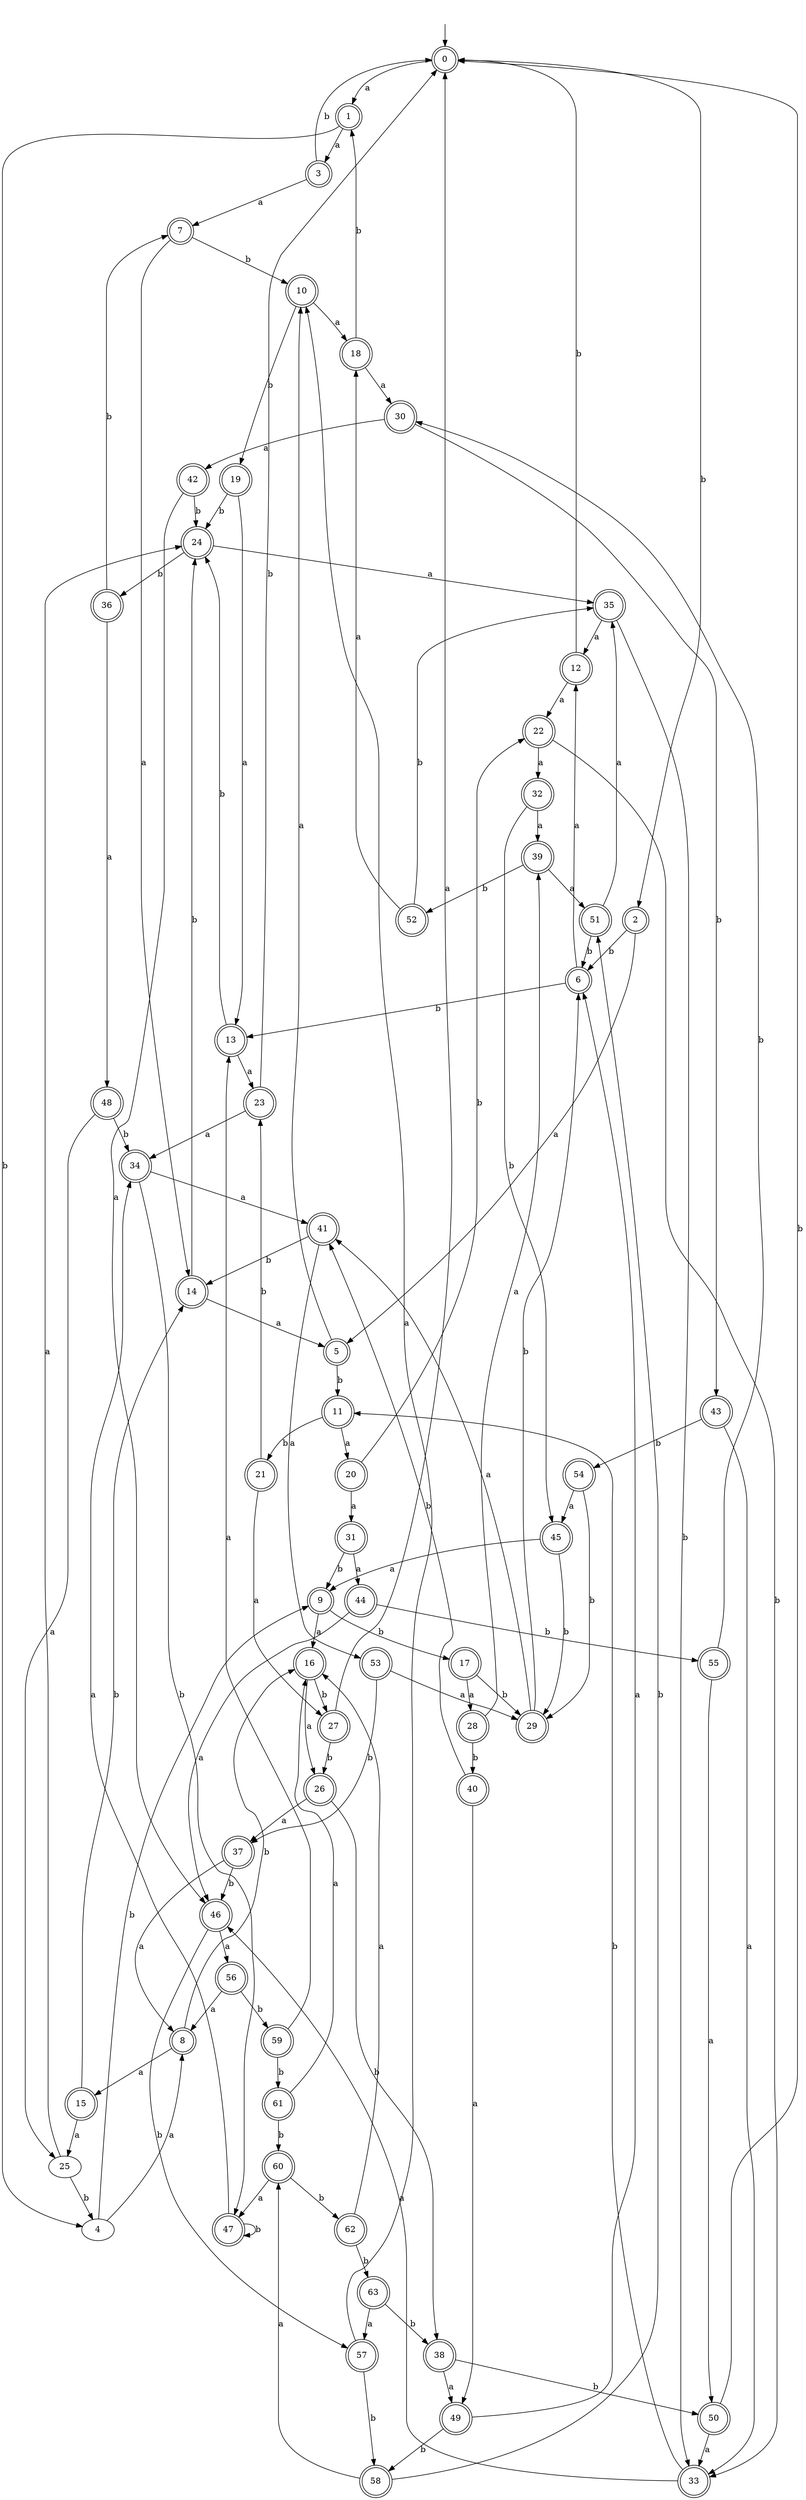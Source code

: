 digraph RandomDFA {
  __start0 [label="", shape=none];
  __start0 -> 0 [label=""];
  0 [shape=circle] [shape=doublecircle]
  0 -> 1 [label="a"]
  0 -> 2 [label="b"]
  1 [shape=doublecircle]
  1 -> 3 [label="a"]
  1 -> 4 [label="b"]
  2 [shape=doublecircle]
  2 -> 5 [label="a"]
  2 -> 6 [label="b"]
  3 [shape=doublecircle]
  3 -> 7 [label="a"]
  3 -> 0 [label="b"]
  4
  4 -> 8 [label="a"]
  4 -> 9 [label="b"]
  5 [shape=doublecircle]
  5 -> 10 [label="a"]
  5 -> 11 [label="b"]
  6 [shape=doublecircle]
  6 -> 12 [label="a"]
  6 -> 13 [label="b"]
  7 [shape=doublecircle]
  7 -> 14 [label="a"]
  7 -> 10 [label="b"]
  8 [shape=doublecircle]
  8 -> 15 [label="a"]
  8 -> 16 [label="b"]
  9 [shape=doublecircle]
  9 -> 16 [label="a"]
  9 -> 17 [label="b"]
  10 [shape=doublecircle]
  10 -> 18 [label="a"]
  10 -> 19 [label="b"]
  11 [shape=doublecircle]
  11 -> 20 [label="a"]
  11 -> 21 [label="b"]
  12 [shape=doublecircle]
  12 -> 22 [label="a"]
  12 -> 0 [label="b"]
  13 [shape=doublecircle]
  13 -> 23 [label="a"]
  13 -> 24 [label="b"]
  14 [shape=doublecircle]
  14 -> 5 [label="a"]
  14 -> 24 [label="b"]
  15 [shape=doublecircle]
  15 -> 25 [label="a"]
  15 -> 14 [label="b"]
  16 [shape=doublecircle]
  16 -> 26 [label="a"]
  16 -> 27 [label="b"]
  17 [shape=doublecircle]
  17 -> 28 [label="a"]
  17 -> 29 [label="b"]
  18 [shape=doublecircle]
  18 -> 30 [label="a"]
  18 -> 1 [label="b"]
  19 [shape=doublecircle]
  19 -> 13 [label="a"]
  19 -> 24 [label="b"]
  20 [shape=doublecircle]
  20 -> 31 [label="a"]
  20 -> 22 [label="b"]
  21 [shape=doublecircle]
  21 -> 27 [label="a"]
  21 -> 23 [label="b"]
  22 [shape=doublecircle]
  22 -> 32 [label="a"]
  22 -> 33 [label="b"]
  23 [shape=doublecircle]
  23 -> 34 [label="a"]
  23 -> 0 [label="b"]
  24 [shape=doublecircle]
  24 -> 35 [label="a"]
  24 -> 36 [label="b"]
  25
  25 -> 24 [label="a"]
  25 -> 4 [label="b"]
  26 [shape=doublecircle]
  26 -> 37 [label="a"]
  26 -> 38 [label="b"]
  27 [shape=doublecircle]
  27 -> 0 [label="a"]
  27 -> 26 [label="b"]
  28 [shape=doublecircle]
  28 -> 39 [label="a"]
  28 -> 40 [label="b"]
  29 [shape=doublecircle]
  29 -> 41 [label="a"]
  29 -> 6 [label="b"]
  30 [shape=doublecircle]
  30 -> 42 [label="a"]
  30 -> 43 [label="b"]
  31 [shape=doublecircle]
  31 -> 44 [label="a"]
  31 -> 9 [label="b"]
  32 [shape=doublecircle]
  32 -> 39 [label="a"]
  32 -> 45 [label="b"]
  33 [shape=doublecircle]
  33 -> 46 [label="a"]
  33 -> 11 [label="b"]
  34 [shape=doublecircle]
  34 -> 41 [label="a"]
  34 -> 47 [label="b"]
  35 [shape=doublecircle]
  35 -> 12 [label="a"]
  35 -> 33 [label="b"]
  36 [shape=doublecircle]
  36 -> 48 [label="a"]
  36 -> 7 [label="b"]
  37 [shape=doublecircle]
  37 -> 8 [label="a"]
  37 -> 46 [label="b"]
  38 [shape=doublecircle]
  38 -> 49 [label="a"]
  38 -> 50 [label="b"]
  39 [shape=doublecircle]
  39 -> 51 [label="a"]
  39 -> 52 [label="b"]
  40 [shape=doublecircle]
  40 -> 49 [label="a"]
  40 -> 41 [label="b"]
  41 [shape=doublecircle]
  41 -> 53 [label="a"]
  41 -> 14 [label="b"]
  42 [shape=doublecircle]
  42 -> 46 [label="a"]
  42 -> 24 [label="b"]
  43 [shape=doublecircle]
  43 -> 33 [label="a"]
  43 -> 54 [label="b"]
  44 [shape=doublecircle]
  44 -> 46 [label="a"]
  44 -> 55 [label="b"]
  45 [shape=doublecircle]
  45 -> 9 [label="a"]
  45 -> 29 [label="b"]
  46 [shape=doublecircle]
  46 -> 56 [label="a"]
  46 -> 57 [label="b"]
  47 [shape=doublecircle]
  47 -> 34 [label="a"]
  47 -> 47 [label="b"]
  48 [shape=doublecircle]
  48 -> 25 [label="a"]
  48 -> 34 [label="b"]
  49 [shape=doublecircle]
  49 -> 6 [label="a"]
  49 -> 58 [label="b"]
  50 [shape=doublecircle]
  50 -> 33 [label="a"]
  50 -> 0 [label="b"]
  51 [shape=doublecircle]
  51 -> 35 [label="a"]
  51 -> 6 [label="b"]
  52 [shape=doublecircle]
  52 -> 18 [label="a"]
  52 -> 35 [label="b"]
  53 [shape=doublecircle]
  53 -> 29 [label="a"]
  53 -> 37 [label="b"]
  54 [shape=doublecircle]
  54 -> 45 [label="a"]
  54 -> 29 [label="b"]
  55 [shape=doublecircle]
  55 -> 50 [label="a"]
  55 -> 30 [label="b"]
  56 [shape=doublecircle]
  56 -> 8 [label="a"]
  56 -> 59 [label="b"]
  57 [shape=doublecircle]
  57 -> 10 [label="a"]
  57 -> 58 [label="b"]
  58 [shape=doublecircle]
  58 -> 60 [label="a"]
  58 -> 51 [label="b"]
  59 [shape=doublecircle]
  59 -> 13 [label="a"]
  59 -> 61 [label="b"]
  60 [shape=doublecircle]
  60 -> 47 [label="a"]
  60 -> 62 [label="b"]
  61 [shape=doublecircle]
  61 -> 16 [label="a"]
  61 -> 60 [label="b"]
  62 [shape=doublecircle]
  62 -> 16 [label="a"]
  62 -> 63 [label="b"]
  63 [shape=doublecircle]
  63 -> 57 [label="a"]
  63 -> 38 [label="b"]
}
